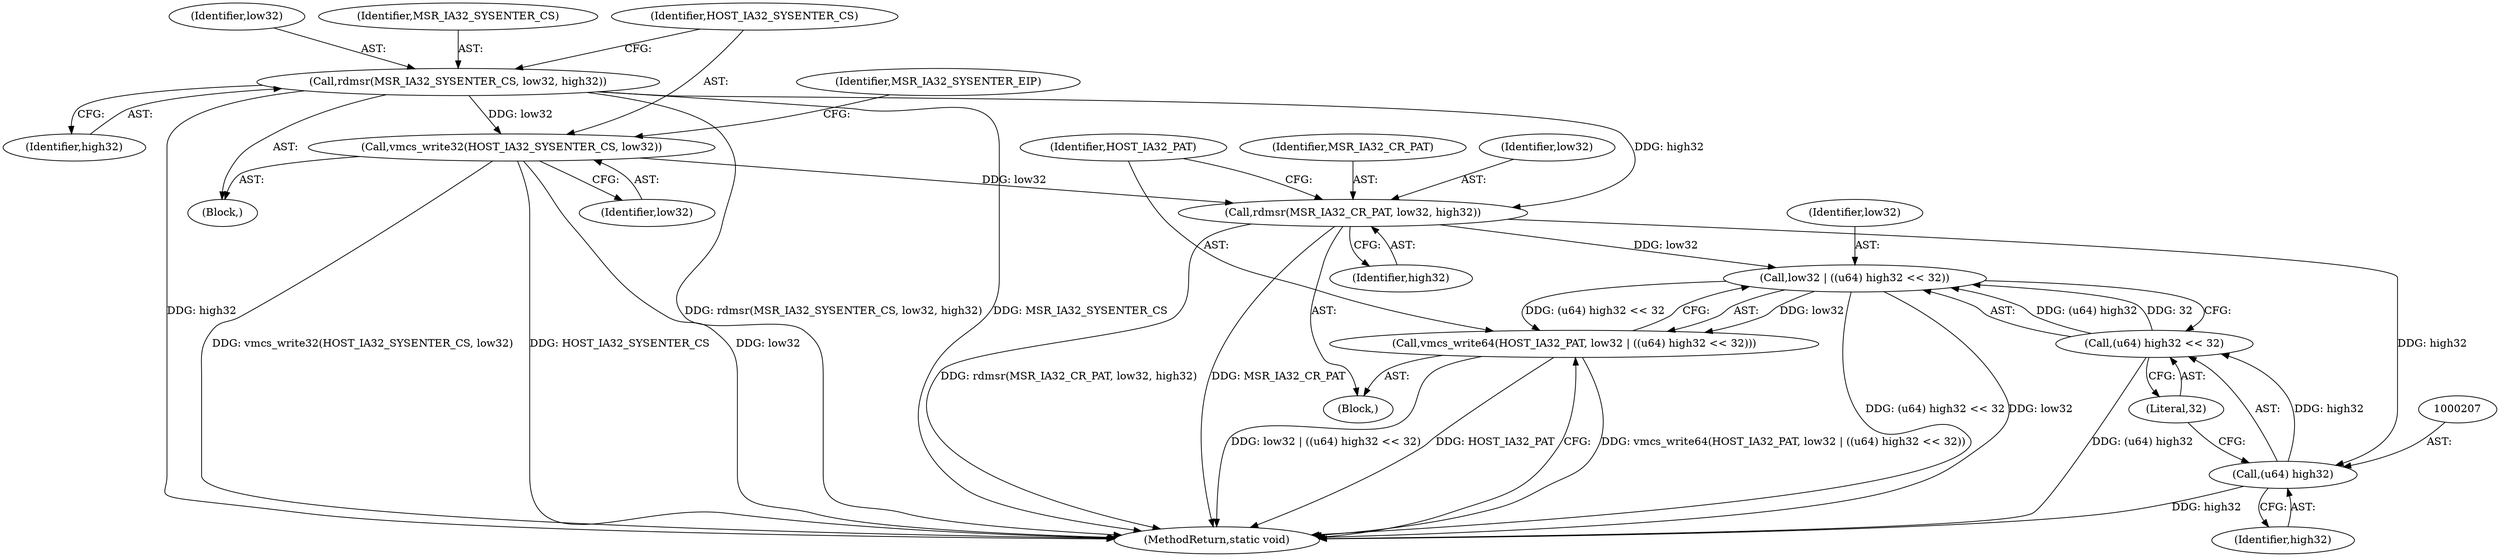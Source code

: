 digraph "0_linux_d974baa398f34393db76be45f7d4d04fbdbb4a0a@API" {
"1000181" [label="(Call,vmcs_write32(HOST_IA32_SYSENTER_CS, low32))"];
"1000177" [label="(Call,rdmsr(MSR_IA32_SYSENTER_CS, low32, high32))"];
"1000197" [label="(Call,rdmsr(MSR_IA32_CR_PAT, low32, high32))"];
"1000203" [label="(Call,low32 | ((u64) high32 << 32))"];
"1000201" [label="(Call,vmcs_write64(HOST_IA32_PAT, low32 | ((u64) high32 << 32)))"];
"1000206" [label="(Call,(u64) high32)"];
"1000205" [label="(Call,(u64) high32 << 32)"];
"1000205" [label="(Call,(u64) high32 << 32)"];
"1000198" [label="(Identifier,MSR_IA32_CR_PAT)"];
"1000178" [label="(Identifier,MSR_IA32_SYSENTER_CS)"];
"1000203" [label="(Call,low32 | ((u64) high32 << 32))"];
"1000182" [label="(Identifier,HOST_IA32_SYSENTER_CS)"];
"1000209" [label="(Literal,32)"];
"1000181" [label="(Call,vmcs_write32(HOST_IA32_SYSENTER_CS, low32))"];
"1000204" [label="(Identifier,low32)"];
"1000196" [label="(Block,)"];
"1000199" [label="(Identifier,low32)"];
"1000177" [label="(Call,rdmsr(MSR_IA32_SYSENTER_CS, low32, high32))"];
"1000201" [label="(Call,vmcs_write64(HOST_IA32_PAT, low32 | ((u64) high32 << 32)))"];
"1000180" [label="(Identifier,high32)"];
"1000115" [label="(Block,)"];
"1000197" [label="(Call,rdmsr(MSR_IA32_CR_PAT, low32, high32))"];
"1000210" [label="(MethodReturn,static void)"];
"1000202" [label="(Identifier,HOST_IA32_PAT)"];
"1000208" [label="(Identifier,high32)"];
"1000185" [label="(Identifier,MSR_IA32_SYSENTER_EIP)"];
"1000179" [label="(Identifier,low32)"];
"1000206" [label="(Call,(u64) high32)"];
"1000200" [label="(Identifier,high32)"];
"1000183" [label="(Identifier,low32)"];
"1000181" -> "1000115"  [label="AST: "];
"1000181" -> "1000183"  [label="CFG: "];
"1000182" -> "1000181"  [label="AST: "];
"1000183" -> "1000181"  [label="AST: "];
"1000185" -> "1000181"  [label="CFG: "];
"1000181" -> "1000210"  [label="DDG: vmcs_write32(HOST_IA32_SYSENTER_CS, low32)"];
"1000181" -> "1000210"  [label="DDG: HOST_IA32_SYSENTER_CS"];
"1000181" -> "1000210"  [label="DDG: low32"];
"1000177" -> "1000181"  [label="DDG: low32"];
"1000181" -> "1000197"  [label="DDG: low32"];
"1000177" -> "1000115"  [label="AST: "];
"1000177" -> "1000180"  [label="CFG: "];
"1000178" -> "1000177"  [label="AST: "];
"1000179" -> "1000177"  [label="AST: "];
"1000180" -> "1000177"  [label="AST: "];
"1000182" -> "1000177"  [label="CFG: "];
"1000177" -> "1000210"  [label="DDG: rdmsr(MSR_IA32_SYSENTER_CS, low32, high32)"];
"1000177" -> "1000210"  [label="DDG: MSR_IA32_SYSENTER_CS"];
"1000177" -> "1000210"  [label="DDG: high32"];
"1000177" -> "1000197"  [label="DDG: high32"];
"1000197" -> "1000196"  [label="AST: "];
"1000197" -> "1000200"  [label="CFG: "];
"1000198" -> "1000197"  [label="AST: "];
"1000199" -> "1000197"  [label="AST: "];
"1000200" -> "1000197"  [label="AST: "];
"1000202" -> "1000197"  [label="CFG: "];
"1000197" -> "1000210"  [label="DDG: rdmsr(MSR_IA32_CR_PAT, low32, high32)"];
"1000197" -> "1000210"  [label="DDG: MSR_IA32_CR_PAT"];
"1000197" -> "1000203"  [label="DDG: low32"];
"1000197" -> "1000206"  [label="DDG: high32"];
"1000203" -> "1000201"  [label="AST: "];
"1000203" -> "1000205"  [label="CFG: "];
"1000204" -> "1000203"  [label="AST: "];
"1000205" -> "1000203"  [label="AST: "];
"1000201" -> "1000203"  [label="CFG: "];
"1000203" -> "1000210"  [label="DDG: (u64) high32 << 32"];
"1000203" -> "1000210"  [label="DDG: low32"];
"1000203" -> "1000201"  [label="DDG: low32"];
"1000203" -> "1000201"  [label="DDG: (u64) high32 << 32"];
"1000205" -> "1000203"  [label="DDG: (u64) high32"];
"1000205" -> "1000203"  [label="DDG: 32"];
"1000201" -> "1000196"  [label="AST: "];
"1000202" -> "1000201"  [label="AST: "];
"1000210" -> "1000201"  [label="CFG: "];
"1000201" -> "1000210"  [label="DDG: vmcs_write64(HOST_IA32_PAT, low32 | ((u64) high32 << 32))"];
"1000201" -> "1000210"  [label="DDG: low32 | ((u64) high32 << 32)"];
"1000201" -> "1000210"  [label="DDG: HOST_IA32_PAT"];
"1000206" -> "1000205"  [label="AST: "];
"1000206" -> "1000208"  [label="CFG: "];
"1000207" -> "1000206"  [label="AST: "];
"1000208" -> "1000206"  [label="AST: "];
"1000209" -> "1000206"  [label="CFG: "];
"1000206" -> "1000210"  [label="DDG: high32"];
"1000206" -> "1000205"  [label="DDG: high32"];
"1000205" -> "1000209"  [label="CFG: "];
"1000209" -> "1000205"  [label="AST: "];
"1000205" -> "1000210"  [label="DDG: (u64) high32"];
}
